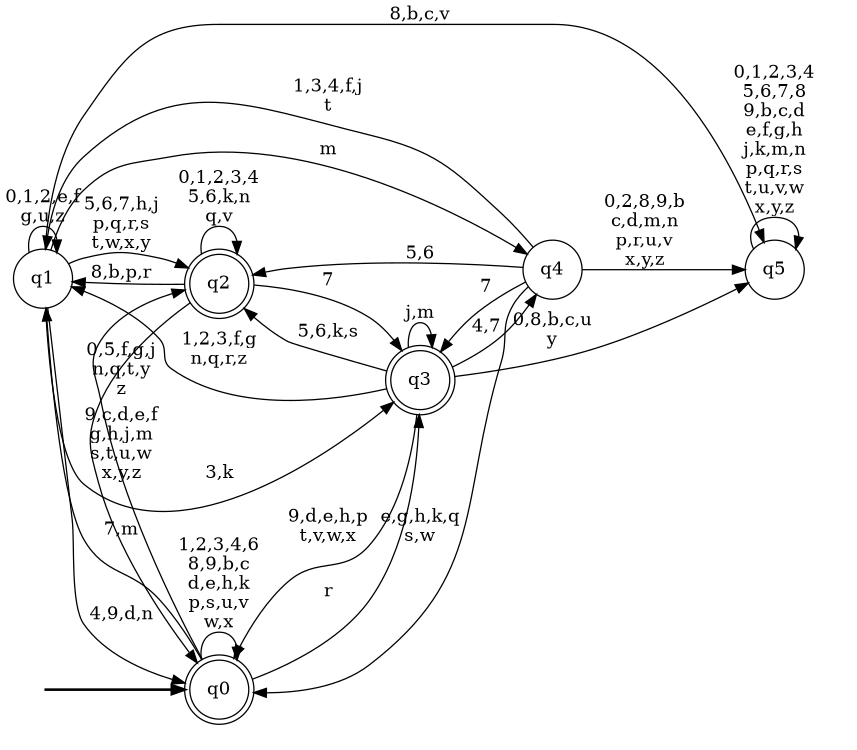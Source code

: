 digraph BlueStar {
__start0 [style = invis, shape = none, label = "", width = 0, height = 0];

rankdir=LR;
size="8,5";

s0 [style="rounded,filled", color="black", fillcolor="white" shape="doublecircle", label="q0"];
s1 [style="filled", color="black", fillcolor="white" shape="circle", label="q1"];
s2 [style="rounded,filled", color="black", fillcolor="white" shape="doublecircle", label="q2"];
s3 [style="rounded,filled", color="black", fillcolor="white" shape="doublecircle", label="q3"];
s4 [style="filled", color="black", fillcolor="white" shape="circle", label="q4"];
s5 [style="filled", color="black", fillcolor="white" shape="circle", label="q5"];
subgraph cluster_main { 
	graph [pad=".75", ranksep="0.15", nodesep="0.15"];
	 style=invis; 
	__start0 -> s0 [penwidth=2];
}
s0 -> s0 [label="1,2,3,4,6\n8,9,b,c\nd,e,h,k\np,s,u,v\nw,x"];
s0 -> s1 [label="7,m"];
s0 -> s2 [label="0,5,f,g,j\nn,q,t,y\nz"];
s0 -> s3 [label="r"];
s1 -> s0 [label="4,9,d,n"];
s1 -> s1 [label="0,1,2,e,f\ng,u,z"];
s1 -> s2 [label="5,6,7,h,j\np,q,r,s\nt,w,x,y"];
s1 -> s3 [label="3,k"];
s1 -> s4 [label="m"];
s1 -> s5 [label="8,b,c,v"];
s2 -> s0 [label="9,c,d,e,f\ng,h,j,m\ns,t,u,w\nx,y,z"];
s2 -> s1 [label="8,b,p,r"];
s2 -> s2 [label="0,1,2,3,4\n5,6,k,n\nq,v"];
s2 -> s3 [label="7"];
s3 -> s0 [label="9,d,e,h,p\nt,v,w,x"];
s3 -> s1 [label="1,2,3,f,g\nn,q,r,z"];
s3 -> s2 [label="5,6,k,s"];
s3 -> s3 [label="j,m"];
s3 -> s4 [label="4,7"];
s3 -> s5 [label="0,8,b,c,u\ny"];
s4 -> s0 [label="e,g,h,k,q\ns,w"];
s4 -> s1 [label="1,3,4,f,j\nt"];
s4 -> s2 [label="5,6"];
s4 -> s3 [label="7"];
s4 -> s5 [label="0,2,8,9,b\nc,d,m,n\np,r,u,v\nx,y,z"];
s5 -> s5 [label="0,1,2,3,4\n5,6,7,8\n9,b,c,d\ne,f,g,h\nj,k,m,n\np,q,r,s\nt,u,v,w\nx,y,z"];

}